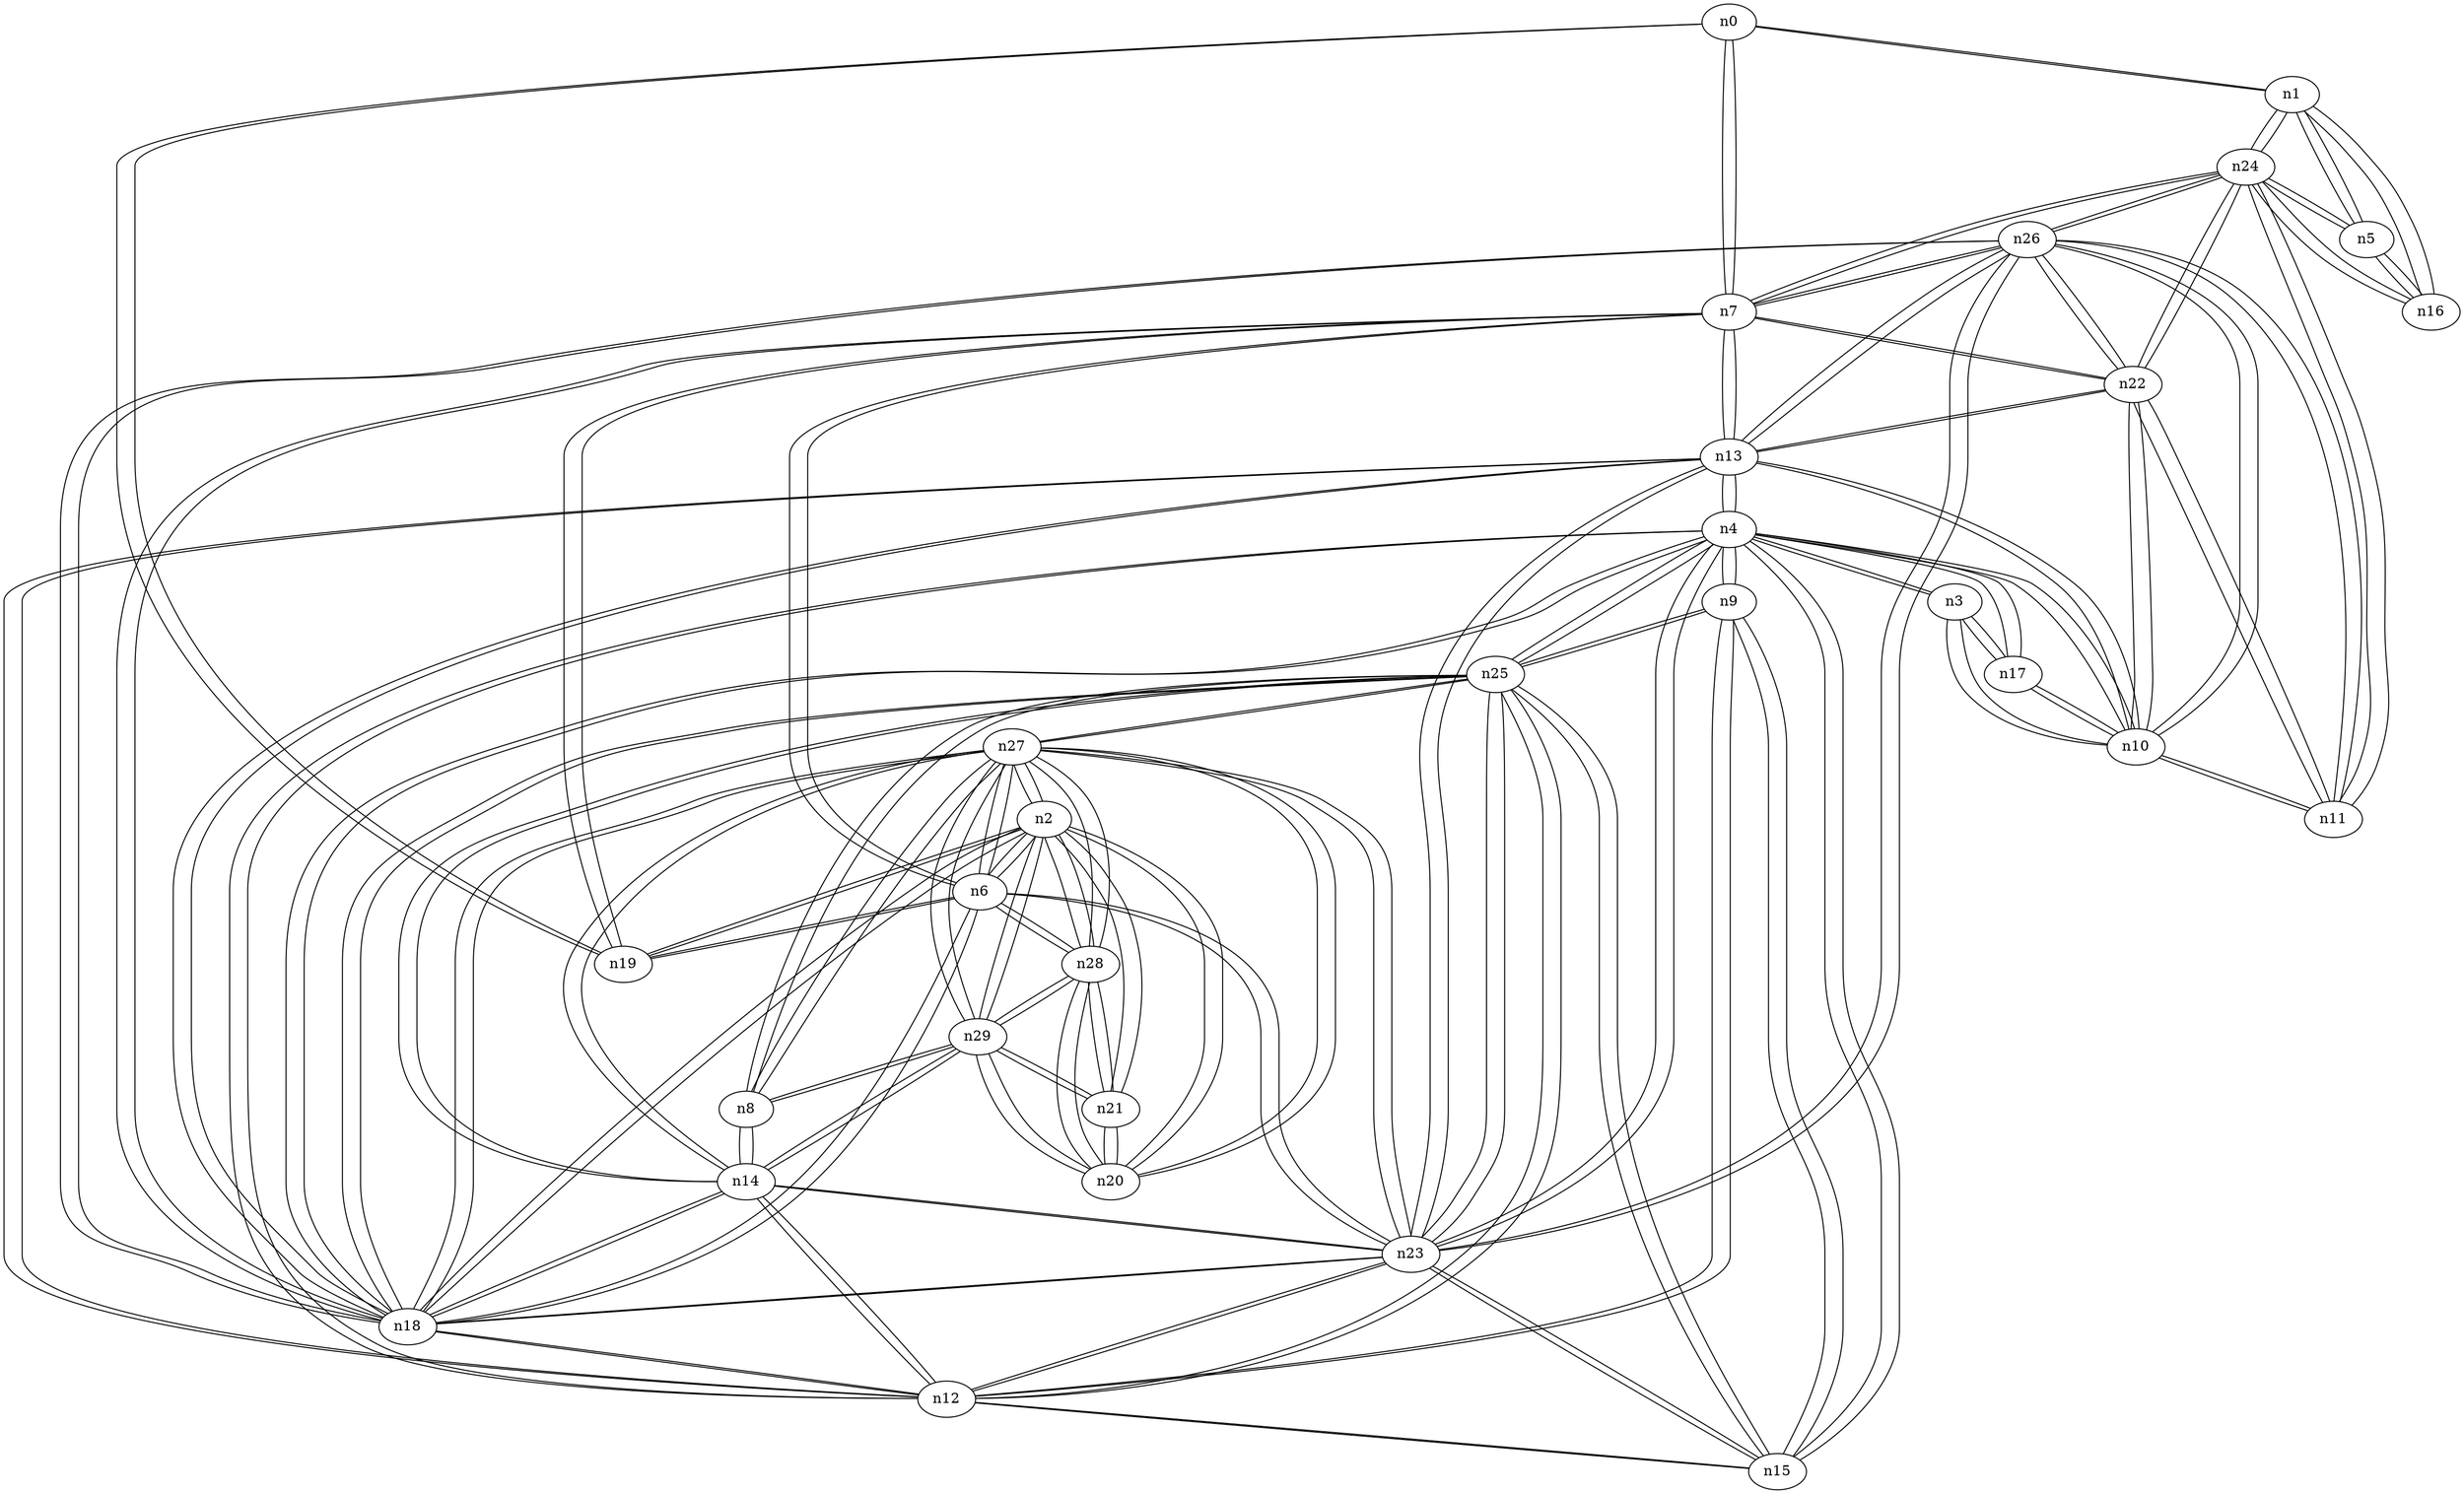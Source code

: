 graph {
n0;
n1;
n2;
n3;
n4;
n5;
n6;
n7;
n8;
n9;
n10;
n11;
n12;
n13;
n14;
n15;
n16;
n17;
n18;
n19;
n20;
n21;
n22;
n23;
n24;
n25;
n26;
n27;
n28;
n29;
n0 -- n7;
n0 -- n19;
n0 -- n1;
n1 -- n0;
n1 -- n24;
n1 -- n5;
n1 -- n16;
n2 -- n6;
n2 -- n29;
n2 -- n27;
n2 -- n28;
n2 -- n18;
n2 -- n20;
n2 -- n21;
n2 -- n19;
n3 -- n17;
n3 -- n10;
n3 -- n4;
n4 -- n9;
n4 -- n15;
n4 -- n3;
n4 -- n25;
n4 -- n12;
n4 -- n23;
n4 -- n18;
n4 -- n17;
n4 -- n10;
n4 -- n13;
n5 -- n24;
n5 -- n16;
n5 -- n1;
n6 -- n7;
n6 -- n27;
n6 -- n28;
n6 -- n23;
n6 -- n18;
n6 -- n2;
n6 -- n19;
n7 -- n0;
n7 -- n6;
n7 -- n24;
n7 -- n22;
n7 -- n18;
n7 -- n26;
n7 -- n19;
n7 -- n13;
n8 -- n29;
n8 -- n27;
n8 -- n25;
n8 -- n14;
n9 -- n15;
n9 -- n25;
n9 -- n12;
n9 -- n4;
n10 -- n11;
n10 -- n22;
n10 -- n3;
n10 -- n17;
n10 -- n26;
n10 -- n4;
n10 -- n13;
n11 -- n24;
n11 -- n22;
n11 -- n26;
n11 -- n10;
n12 -- n9;
n12 -- n15;
n12 -- n25;
n12 -- n23;
n12 -- n18;
n12 -- n14;
n12 -- n4;
n12 -- n13;
n13 -- n7;
n13 -- n22;
n13 -- n12;
n13 -- n23;
n13 -- n18;
n13 -- n26;
n13 -- n10;
n13 -- n4;
n14 -- n29;
n14 -- n27;
n14 -- n25;
n14 -- n12;
n14 -- n23;
n14 -- n18;
n14 -- n8;
n15 -- n9;
n15 -- n25;
n15 -- n12;
n15 -- n23;
n15 -- n4;
n16 -- n24;
n16 -- n5;
n16 -- n1;
n17 -- n3;
n17 -- n10;
n17 -- n4;
n18 -- n6;
n18 -- n7;
n18 -- n27;
n18 -- n25;
n18 -- n12;
n18 -- n23;
n18 -- n2;
n18 -- n14;
n18 -- n26;
n18 -- n4;
n18 -- n13;
n19 -- n0;
n19 -- n6;
n19 -- n7;
n19 -- n2;
n20 -- n29;
n20 -- n27;
n20 -- n28;
n20 -- n2;
n20 -- n21;
n21 -- n29;
n21 -- n28;
n21 -- n20;
n21 -- n2;
n22 -- n11;
n22 -- n24;
n22 -- n7;
n22 -- n26;
n22 -- n10;
n22 -- n13;
n23 -- n6;
n23 -- n15;
n23 -- n27;
n23 -- n25;
n23 -- n12;
n23 -- n18;
n23 -- n14;
n23 -- n26;
n23 -- n4;
n23 -- n13;
n24 -- n11;
n24 -- n7;
n24 -- n22;
n24 -- n5;
n24 -- n16;
n24 -- n26;
n24 -- n1;
n25 -- n9;
n25 -- n15;
n25 -- n27;
n25 -- n12;
n25 -- n23;
n25 -- n18;
n25 -- n14;
n25 -- n8;
n25 -- n4;
n26 -- n11;
n26 -- n24;
n26 -- n7;
n26 -- n22;
n26 -- n23;
n26 -- n18;
n26 -- n10;
n26 -- n13;
n27 -- n6;
n27 -- n29;
n27 -- n25;
n27 -- n28;
n27 -- n23;
n27 -- n18;
n27 -- n20;
n27 -- n2;
n27 -- n14;
n27 -- n8;
n28 -- n6;
n28 -- n29;
n28 -- n27;
n28 -- n20;
n28 -- n2;
n28 -- n21;
n29 -- n27;
n29 -- n28;
n29 -- n20;
n29 -- n2;
n29 -- n14;
n29 -- n8;
n29 -- n21;
}
